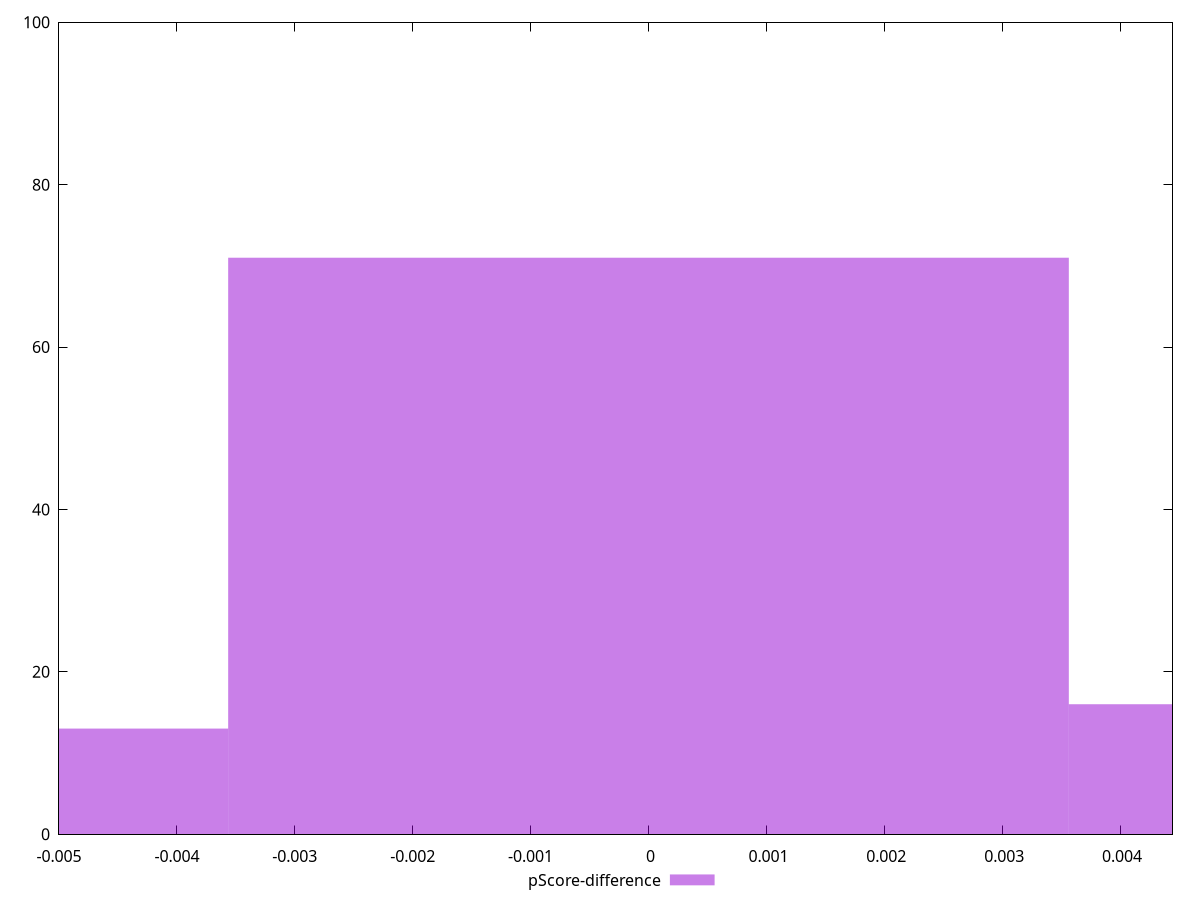 reset

$pScoreDifference <<EOF
0 71
0.007130211210777751 16
-0.007130211210777751 13
EOF

set key outside below
set boxwidth 0.007130211210777751
set xrange [-0.0050000000000000044:0.004444444444444473]
set yrange [0:100]
set trange [0:100]
set style fill transparent solid 0.5 noborder
set terminal svg size 640, 490 enhanced background rgb 'white'
set output "report_00015_2021-02-09T16-11-33.973Z/uses-webp-images/samples/pages+cached/pScore-difference/histogram.svg"

plot $pScoreDifference title "pScore-difference" with boxes

reset
